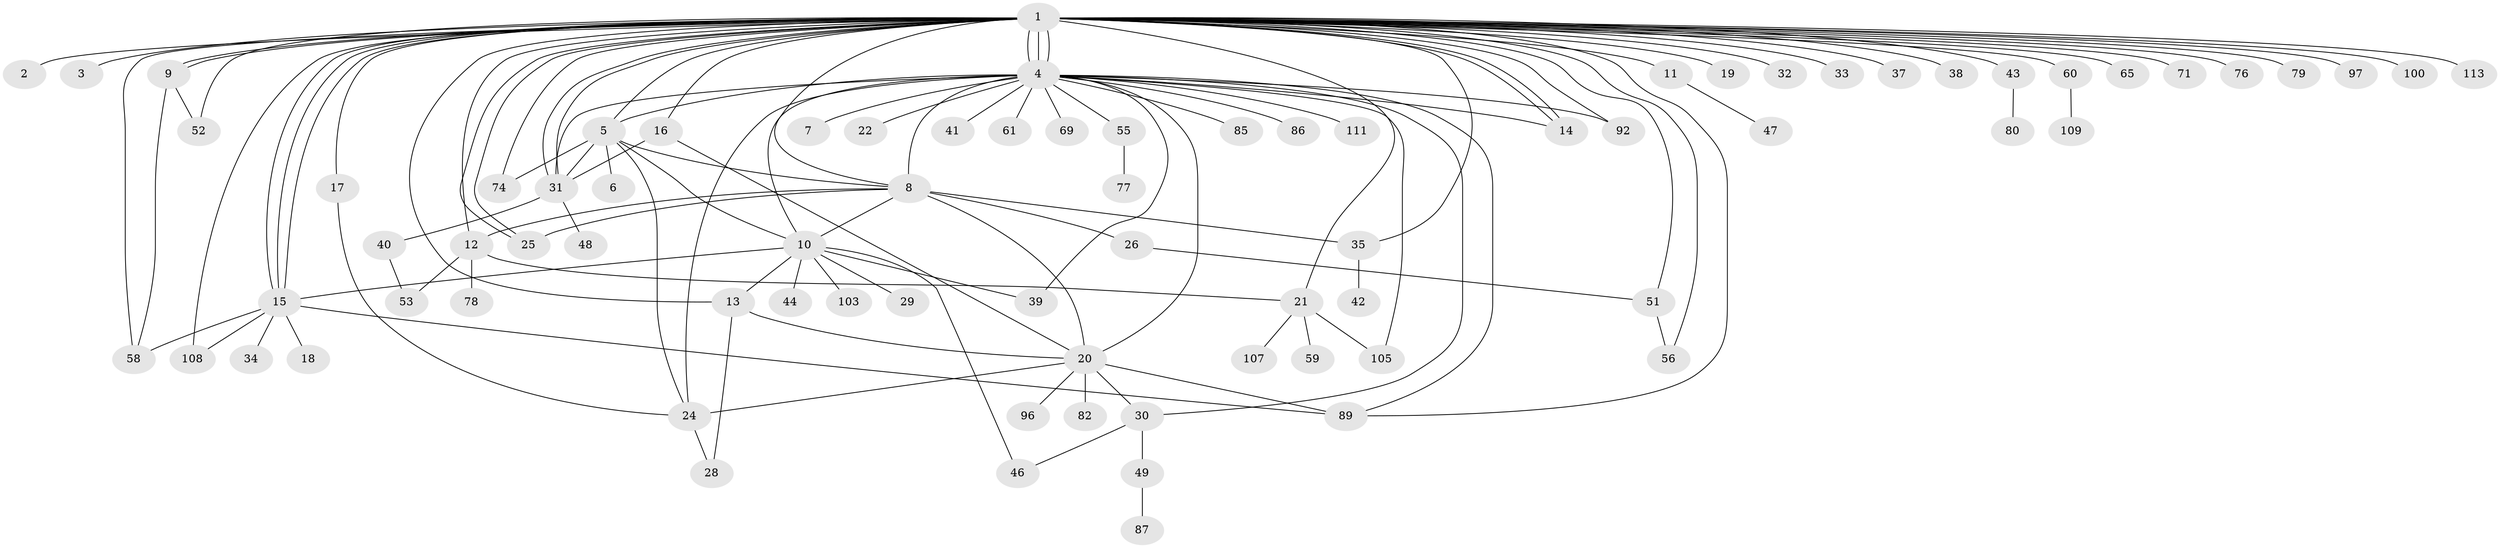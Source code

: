 // original degree distribution, {53: 0.008849557522123894, 1: 0.4690265486725664, 26: 0.008849557522123894, 6: 0.02654867256637168, 5: 0.04424778761061947, 4: 0.05309734513274336, 10: 0.017699115044247787, 2: 0.23893805309734514, 3: 0.10619469026548672, 11: 0.008849557522123894, 9: 0.008849557522123894, 7: 0.008849557522123894}
// Generated by graph-tools (version 1.1) at 2025/18/03/04/25 18:18:24]
// undirected, 79 vertices, 124 edges
graph export_dot {
graph [start="1"]
  node [color=gray90,style=filled];
  1;
  2;
  3;
  4;
  5 [super="+36"];
  6;
  7;
  8 [super="+45+66"];
  9;
  10;
  11;
  12;
  13;
  14;
  15 [super="+23+50+27+70"];
  16;
  17;
  18;
  19;
  20;
  21;
  22;
  24 [super="+54"];
  25;
  26;
  28 [super="+99"];
  29;
  30 [super="+73+93"];
  31 [super="+88+64+62"];
  32;
  33 [super="+101"];
  34 [super="+91"];
  35 [super="+94"];
  37;
  38;
  39 [super="+84"];
  40;
  41;
  42;
  43;
  44;
  46;
  47;
  48;
  49;
  51 [super="+57"];
  52;
  53;
  55;
  56;
  58;
  59;
  60;
  61;
  65;
  69;
  71;
  74;
  76;
  77;
  78 [super="+81"];
  79;
  80;
  82;
  85;
  86;
  87;
  89;
  92;
  96;
  97;
  100;
  103;
  105;
  107;
  108;
  109;
  111;
  113;
  1 -- 2;
  1 -- 3;
  1 -- 4;
  1 -- 4;
  1 -- 4;
  1 -- 9;
  1 -- 9;
  1 -- 11;
  1 -- 12;
  1 -- 13;
  1 -- 14;
  1 -- 14;
  1 -- 15;
  1 -- 15;
  1 -- 15;
  1 -- 16;
  1 -- 17;
  1 -- 19;
  1 -- 21;
  1 -- 25;
  1 -- 25;
  1 -- 31 [weight=3];
  1 -- 31;
  1 -- 32;
  1 -- 33;
  1 -- 35;
  1 -- 37;
  1 -- 38;
  1 -- 43;
  1 -- 51;
  1 -- 52;
  1 -- 56;
  1 -- 58;
  1 -- 60;
  1 -- 65;
  1 -- 71;
  1 -- 74;
  1 -- 76;
  1 -- 79;
  1 -- 89;
  1 -- 92;
  1 -- 97;
  1 -- 100;
  1 -- 108;
  1 -- 113;
  1 -- 8;
  1 -- 5 [weight=2];
  4 -- 5 [weight=2];
  4 -- 7;
  4 -- 8 [weight=2];
  4 -- 10;
  4 -- 14;
  4 -- 20;
  4 -- 22;
  4 -- 24;
  4 -- 31;
  4 -- 39;
  4 -- 41;
  4 -- 55;
  4 -- 61;
  4 -- 69;
  4 -- 85;
  4 -- 86;
  4 -- 89;
  4 -- 92;
  4 -- 105;
  4 -- 111;
  4 -- 30;
  5 -- 6;
  5 -- 74;
  5 -- 8;
  5 -- 31;
  5 -- 10;
  5 -- 24;
  8 -- 26;
  8 -- 35;
  8 -- 25;
  8 -- 20 [weight=2];
  8 -- 10;
  8 -- 12;
  9 -- 52;
  9 -- 58;
  10 -- 13;
  10 -- 29;
  10 -- 39;
  10 -- 44;
  10 -- 46;
  10 -- 103;
  10 -- 15;
  11 -- 47;
  12 -- 21;
  12 -- 53;
  12 -- 78;
  13 -- 20;
  13 -- 28;
  15 -- 18;
  15 -- 58;
  15 -- 89;
  15 -- 108;
  15 -- 34;
  16 -- 20;
  16 -- 31;
  17 -- 24;
  20 -- 30;
  20 -- 82;
  20 -- 89;
  20 -- 96;
  20 -- 24;
  21 -- 59;
  21 -- 105;
  21 -- 107;
  24 -- 28;
  26 -- 51;
  30 -- 49;
  30 -- 46;
  31 -- 40;
  31 -- 48;
  35 -- 42;
  40 -- 53;
  43 -- 80;
  49 -- 87;
  51 -- 56;
  55 -- 77;
  60 -- 109;
}
